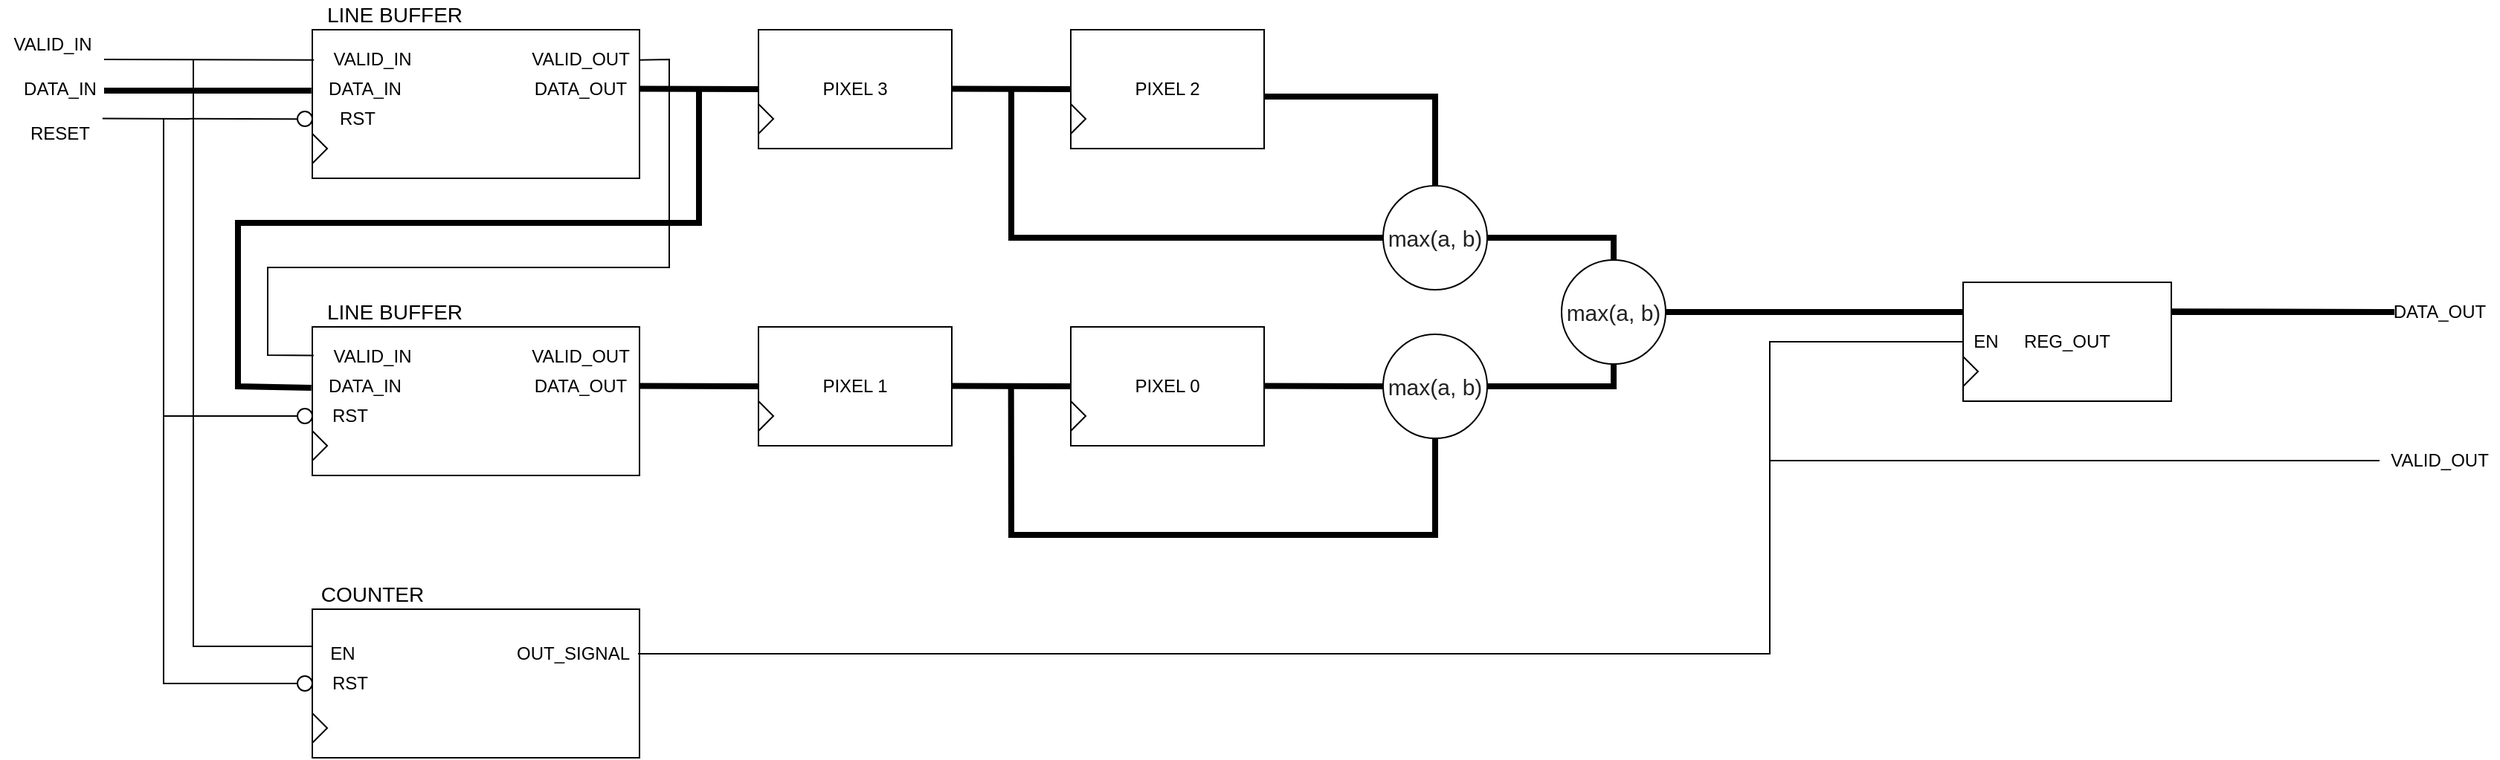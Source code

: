 <mxfile version="14.6.13" type="device"><diagram id="tn8cuHLNg6ce-VOb_U5Y" name="Page-1"><mxGraphModel dx="1240" dy="706" grid="1" gridSize="10" guides="1" tooltips="1" connect="1" arrows="1" fold="1" page="1" pageScale="1" pageWidth="1000000" pageHeight="1000000" math="0" shadow="0"><root><mxCell id="0"/><mxCell id="1" parent="0"/><mxCell id="Nfl19M5e9H6xGm5JectB-1" value="" style="rounded=0;whiteSpace=wrap;html=1;" vertex="1" parent="1"><mxGeometry x="560" y="330" width="220" height="100" as="geometry"/></mxCell><mxCell id="Nfl19M5e9H6xGm5JectB-2" value="&lt;font style=&quot;font-size: 14px&quot;&gt;LINE BUFFER&lt;/font&gt;" style="text;html=1;align=center;verticalAlign=middle;resizable=0;points=[];autosize=1;strokeColor=none;" vertex="1" parent="1"><mxGeometry x="560" y="310" width="110" height="20" as="geometry"/></mxCell><mxCell id="Nfl19M5e9H6xGm5JectB-3" value="VALID_IN" style="text;html=1;align=center;verticalAlign=middle;resizable=0;points=[];autosize=1;strokeColor=none;" vertex="1" parent="1"><mxGeometry x="565" y="340" width="70" height="20" as="geometry"/></mxCell><mxCell id="Nfl19M5e9H6xGm5JectB-4" value="DATA_IN" style="text;html=1;align=center;verticalAlign=middle;resizable=0;points=[];autosize=1;strokeColor=none;" vertex="1" parent="1"><mxGeometry x="565" y="360" width="60" height="20" as="geometry"/></mxCell><mxCell id="Nfl19M5e9H6xGm5JectB-5" value="" style="triangle;whiteSpace=wrap;html=1;" vertex="1" parent="1"><mxGeometry x="560" y="400" width="10" height="20" as="geometry"/></mxCell><mxCell id="Nfl19M5e9H6xGm5JectB-6" value="" style="endArrow=none;html=1;strokeWidth=4;entryX=-0.003;entryY=0.41;entryDx=0;entryDy=0;entryPerimeter=0;" edge="1" parent="1" target="Nfl19M5e9H6xGm5JectB-1"><mxGeometry width="50" height="50" relative="1" as="geometry"><mxPoint x="420" y="371.0" as="sourcePoint"/><mxPoint x="570" y="350" as="targetPoint"/></mxGeometry></mxCell><mxCell id="Nfl19M5e9H6xGm5JectB-7" value="" style="endArrow=none;html=1;strokeWidth=1;entryX=0.005;entryY=0.204;entryDx=0;entryDy=0;entryPerimeter=0;" edge="1" parent="1" target="Nfl19M5e9H6xGm5JectB-1"><mxGeometry width="50" height="50" relative="1" as="geometry"><mxPoint x="420" y="350" as="sourcePoint"/><mxPoint x="560" y="346" as="targetPoint"/></mxGeometry></mxCell><mxCell id="Nfl19M5e9H6xGm5JectB-8" value="DATA_OUT" style="text;html=1;align=center;verticalAlign=middle;resizable=0;points=[];autosize=1;strokeColor=none;" vertex="1" parent="1"><mxGeometry x="700" y="360" width="80" height="20" as="geometry"/></mxCell><mxCell id="Nfl19M5e9H6xGm5JectB-9" value="" style="endArrow=none;html=1;strokeWidth=4;" edge="1" parent="1"><mxGeometry width="50" height="50" relative="1" as="geometry"><mxPoint x="780" y="369.76" as="sourcePoint"/><mxPoint x="860" y="370" as="targetPoint"/></mxGeometry></mxCell><mxCell id="Nfl19M5e9H6xGm5JectB-10" value="" style="rounded=0;whiteSpace=wrap;html=1;" vertex="1" parent="1"><mxGeometry x="560" y="530" width="220" height="100" as="geometry"/></mxCell><mxCell id="Nfl19M5e9H6xGm5JectB-11" value="&lt;font style=&quot;font-size: 14px&quot;&gt;LINE BUFFER&lt;/font&gt;" style="text;html=1;align=center;verticalAlign=middle;resizable=0;points=[];autosize=1;strokeColor=none;" vertex="1" parent="1"><mxGeometry x="560" y="510" width="110" height="20" as="geometry"/></mxCell><mxCell id="Nfl19M5e9H6xGm5JectB-12" value="VALID_IN" style="text;html=1;align=center;verticalAlign=middle;resizable=0;points=[];autosize=1;strokeColor=none;" vertex="1" parent="1"><mxGeometry x="565" y="540" width="70" height="20" as="geometry"/></mxCell><mxCell id="Nfl19M5e9H6xGm5JectB-13" value="DATA_IN" style="text;html=1;align=center;verticalAlign=middle;resizable=0;points=[];autosize=1;strokeColor=none;" vertex="1" parent="1"><mxGeometry x="565" y="560" width="60" height="20" as="geometry"/></mxCell><mxCell id="Nfl19M5e9H6xGm5JectB-14" value="" style="triangle;whiteSpace=wrap;html=1;" vertex="1" parent="1"><mxGeometry x="560" y="600" width="10" height="20" as="geometry"/></mxCell><mxCell id="Nfl19M5e9H6xGm5JectB-15" value="DATA_OUT" style="text;html=1;align=center;verticalAlign=middle;resizable=0;points=[];autosize=1;strokeColor=none;" vertex="1" parent="1"><mxGeometry x="700" y="560" width="80" height="20" as="geometry"/></mxCell><mxCell id="Nfl19M5e9H6xGm5JectB-22" value="PIXEL 3" style="rounded=0;whiteSpace=wrap;html=1;" vertex="1" parent="1"><mxGeometry x="860" y="330" width="130" height="80" as="geometry"/></mxCell><mxCell id="Nfl19M5e9H6xGm5JectB-23" value="" style="endArrow=none;html=1;strokeWidth=4;" edge="1" parent="1"><mxGeometry width="50" height="50" relative="1" as="geometry"><mxPoint x="990" y="369.76" as="sourcePoint"/><mxPoint x="1070" y="370" as="targetPoint"/></mxGeometry></mxCell><mxCell id="Nfl19M5e9H6xGm5JectB-24" value="PIXEL 2" style="rounded=0;whiteSpace=wrap;html=1;" vertex="1" parent="1"><mxGeometry x="1070" y="330" width="130" height="80" as="geometry"/></mxCell><mxCell id="Nfl19M5e9H6xGm5JectB-27" value="" style="endArrow=none;html=1;strokeWidth=4;" edge="1" parent="1"><mxGeometry width="50" height="50" relative="1" as="geometry"><mxPoint x="780" y="569.76" as="sourcePoint"/><mxPoint x="860" y="570" as="targetPoint"/></mxGeometry></mxCell><mxCell id="Nfl19M5e9H6xGm5JectB-28" value="PIXEL 1" style="rounded=0;whiteSpace=wrap;html=1;" vertex="1" parent="1"><mxGeometry x="860" y="530" width="130" height="80" as="geometry"/></mxCell><mxCell id="Nfl19M5e9H6xGm5JectB-29" value="" style="endArrow=none;html=1;strokeWidth=4;" edge="1" parent="1"><mxGeometry width="50" height="50" relative="1" as="geometry"><mxPoint x="990" y="569.76" as="sourcePoint"/><mxPoint x="1070" y="570" as="targetPoint"/></mxGeometry></mxCell><mxCell id="Nfl19M5e9H6xGm5JectB-30" value="PIXEL 0" style="rounded=0;whiteSpace=wrap;html=1;" vertex="1" parent="1"><mxGeometry x="1070" y="530" width="130" height="80" as="geometry"/></mxCell><mxCell id="Nfl19M5e9H6xGm5JectB-31" value="" style="endArrow=none;html=1;strokeWidth=4;entryX=0;entryY=0.5;entryDx=0;entryDy=0;" edge="1" parent="1" target="Nfl19M5e9H6xGm5JectB-135"><mxGeometry width="50" height="50" relative="1" as="geometry"><mxPoint x="1200" y="569.76" as="sourcePoint"/><mxPoint x="1280" y="570" as="targetPoint"/></mxGeometry></mxCell><mxCell id="Nfl19M5e9H6xGm5JectB-39" value="&lt;span style=&quot;color: rgb(34 , 34 , 34) ; font-family: &amp;#34;google sans&amp;#34; , &amp;#34;arial&amp;#34; , sans-serif ; text-align: left ; background-color: rgb(255 , 255 , 255)&quot;&gt;&lt;font style=&quot;font-size: 15px&quot;&gt;max(a, b)&lt;/font&gt;&lt;/span&gt;" style="ellipse;whiteSpace=wrap;html=1;aspect=fixed;" vertex="1" parent="1"><mxGeometry x="1280" y="435" width="70" height="70" as="geometry"/></mxCell><mxCell id="Nfl19M5e9H6xGm5JectB-51" value="" style="endArrow=none;html=1;strokeWidth=4;exitX=-0.003;exitY=0.41;exitDx=0;exitDy=0;arcSize=0;exitPerimeter=0;" edge="1" parent="1" source="Nfl19M5e9H6xGm5JectB-10"><mxGeometry width="50" height="50" relative="1" as="geometry"><mxPoint x="510" y="550" as="sourcePoint"/><mxPoint x="820" y="370" as="targetPoint"/><Array as="points"><mxPoint x="510" y="570"/><mxPoint x="510" y="460"/><mxPoint x="820" y="460"/></Array></mxGeometry></mxCell><mxCell id="Nfl19M5e9H6xGm5JectB-56" value="" style="endArrow=none;html=1;strokeWidth=4;exitX=0;exitY=0.5;exitDx=0;exitDy=0;arcSize=0;" edge="1" parent="1" source="Nfl19M5e9H6xGm5JectB-39"><mxGeometry width="50" height="50" relative="1" as="geometry"><mxPoint x="1060" y="530" as="sourcePoint"/><mxPoint x="1030" y="370" as="targetPoint"/><Array as="points"><mxPoint x="1030" y="470"/></Array></mxGeometry></mxCell><mxCell id="Nfl19M5e9H6xGm5JectB-57" value="" style="endArrow=none;html=1;strokeWidth=4;exitX=0.5;exitY=0;exitDx=0;exitDy=0;arcSize=0;" edge="1" parent="1" source="Nfl19M5e9H6xGm5JectB-39"><mxGeometry width="50" height="50" relative="1" as="geometry"><mxPoint x="1159.66" y="435" as="sourcePoint"/><mxPoint x="1200" y="375" as="targetPoint"/><Array as="points"><mxPoint x="1315" y="375"/></Array></mxGeometry></mxCell><mxCell id="Nfl19M5e9H6xGm5JectB-59" value="" style="endArrow=none;html=1;strokeWidth=4;exitX=0.5;exitY=1;exitDx=0;exitDy=0;arcSize=0;" edge="1" parent="1" source="Nfl19M5e9H6xGm5JectB-135"><mxGeometry width="50" height="50" relative="1" as="geometry"><mxPoint x="1230" y="680" as="sourcePoint"/><mxPoint x="1029.83" y="570" as="targetPoint"/><Array as="points"><mxPoint x="1315" y="670"/><mxPoint x="1030" y="670"/></Array></mxGeometry></mxCell><mxCell id="Nfl19M5e9H6xGm5JectB-78" value="" style="endArrow=none;html=1;strokeWidth=4;exitX=1;exitY=0.5;exitDx=0;exitDy=0;" edge="1" parent="1" source="Nfl19M5e9H6xGm5JectB-138"><mxGeometry width="50" height="50" relative="1" as="geometry"><mxPoint x="1840.0" y="520" as="sourcePoint"/><mxPoint x="1960" y="520" as="targetPoint"/></mxGeometry></mxCell><mxCell id="Nfl19M5e9H6xGm5JectB-79" value="" style="triangle;whiteSpace=wrap;html=1;" vertex="1" parent="1"><mxGeometry x="860" y="380" width="10" height="20" as="geometry"/></mxCell><mxCell id="Nfl19M5e9H6xGm5JectB-80" value="" style="triangle;whiteSpace=wrap;html=1;" vertex="1" parent="1"><mxGeometry x="1070" y="380" width="10" height="20" as="geometry"/></mxCell><mxCell id="Nfl19M5e9H6xGm5JectB-83" value="" style="triangle;whiteSpace=wrap;html=1;" vertex="1" parent="1"><mxGeometry x="1070" y="580" width="10" height="20" as="geometry"/></mxCell><mxCell id="Nfl19M5e9H6xGm5JectB-84" value="" style="triangle;whiteSpace=wrap;html=1;" vertex="1" parent="1"><mxGeometry x="860" y="580" width="10" height="20" as="geometry"/></mxCell><mxCell id="Nfl19M5e9H6xGm5JectB-88" value="RST" style="text;html=1;align=center;verticalAlign=middle;resizable=0;points=[];autosize=1;strokeColor=none;" vertex="1" parent="1"><mxGeometry x="570" y="380" width="40" height="20" as="geometry"/></mxCell><mxCell id="Nfl19M5e9H6xGm5JectB-89" value="RST" style="text;html=1;align=center;verticalAlign=middle;resizable=0;points=[];autosize=1;strokeColor=none;" vertex="1" parent="1"><mxGeometry x="565" y="580" width="40" height="20" as="geometry"/></mxCell><mxCell id="Nfl19M5e9H6xGm5JectB-91" value="" style="ellipse;whiteSpace=wrap;html=1;aspect=fixed;" vertex="1" parent="1"><mxGeometry x="550" y="585" width="10" height="10" as="geometry"/></mxCell><mxCell id="Nfl19M5e9H6xGm5JectB-92" value="" style="ellipse;whiteSpace=wrap;html=1;aspect=fixed;" vertex="1" parent="1"><mxGeometry x="550" y="385" width="10" height="10" as="geometry"/></mxCell><mxCell id="Nfl19M5e9H6xGm5JectB-94" value="VALID_OUT" style="text;html=1;align=center;verticalAlign=middle;resizable=0;points=[];autosize=1;strokeColor=none;" vertex="1" parent="1"><mxGeometry x="700" y="340" width="80" height="20" as="geometry"/></mxCell><mxCell id="Nfl19M5e9H6xGm5JectB-95" value="VALID_OUT" style="text;html=1;align=center;verticalAlign=middle;resizable=0;points=[];autosize=1;strokeColor=none;" vertex="1" parent="1"><mxGeometry x="700" y="540" width="80" height="20" as="geometry"/></mxCell><mxCell id="Nfl19M5e9H6xGm5JectB-97" value="" style="endArrow=none;html=1;strokeWidth=1;entryX=1.004;entryY=0.521;entryDx=0;entryDy=0;entryPerimeter=0;exitX=0.004;exitY=0.192;exitDx=0;exitDy=0;exitPerimeter=0;arcSize=0;" edge="1" parent="1" source="Nfl19M5e9H6xGm5JectB-10" target="Nfl19M5e9H6xGm5JectB-94"><mxGeometry width="50" height="50" relative="1" as="geometry"><mxPoint x="630" y="470" as="sourcePoint"/><mxPoint x="680" y="420" as="targetPoint"/><Array as="points"><mxPoint x="530" y="549"/><mxPoint x="530" y="490"/><mxPoint x="800" y="490"/><mxPoint x="800" y="350"/></Array></mxGeometry></mxCell><mxCell id="Nfl19M5e9H6xGm5JectB-99" value="" style="endArrow=none;html=1;strokeWidth=1;entryX=0.005;entryY=0.204;entryDx=0;entryDy=0;entryPerimeter=0;" edge="1" parent="1"><mxGeometry width="50" height="50" relative="1" as="geometry"><mxPoint x="418.9" y="389.76" as="sourcePoint"/><mxPoint x="550" y="390.16" as="targetPoint"/></mxGeometry></mxCell><mxCell id="Nfl19M5e9H6xGm5JectB-100" value="" style="endArrow=none;html=1;strokeWidth=1;exitX=0;exitY=0.5;exitDx=0;exitDy=0;arcSize=0;" edge="1" parent="1" source="Nfl19M5e9H6xGm5JectB-91"><mxGeometry width="50" height="50" relative="1" as="geometry"><mxPoint x="470" y="550" as="sourcePoint"/><mxPoint x="460" y="390" as="targetPoint"/><Array as="points"><mxPoint x="460" y="590"/></Array></mxGeometry></mxCell><mxCell id="Nfl19M5e9H6xGm5JectB-102" value="VALID_IN" style="text;html=1;align=center;verticalAlign=middle;resizable=0;points=[];autosize=1;strokeColor=none;" vertex="1" parent="1"><mxGeometry x="350" y="330" width="70" height="20" as="geometry"/></mxCell><mxCell id="Nfl19M5e9H6xGm5JectB-103" value="DATA_IN" style="text;html=1;align=center;verticalAlign=middle;resizable=0;points=[];autosize=1;strokeColor=none;" vertex="1" parent="1"><mxGeometry x="360" y="360" width="60" height="20" as="geometry"/></mxCell><mxCell id="Nfl19M5e9H6xGm5JectB-104" value="RESET" style="text;html=1;align=center;verticalAlign=middle;resizable=0;points=[];autosize=1;strokeColor=none;" vertex="1" parent="1"><mxGeometry x="360" y="390" width="60" height="20" as="geometry"/></mxCell><mxCell id="Nfl19M5e9H6xGm5JectB-105" value="REG_OUT" style="rounded=0;whiteSpace=wrap;html=1;" vertex="1" parent="1"><mxGeometry x="1670" y="500" width="140" height="80" as="geometry"/></mxCell><mxCell id="Nfl19M5e9H6xGm5JectB-106" value="" style="triangle;whiteSpace=wrap;html=1;" vertex="1" parent="1"><mxGeometry x="1670" y="550" width="10" height="20" as="geometry"/></mxCell><mxCell id="Nfl19M5e9H6xGm5JectB-107" value="" style="rounded=0;whiteSpace=wrap;html=1;" vertex="1" parent="1"><mxGeometry x="560" y="720" width="220" height="100" as="geometry"/></mxCell><mxCell id="Nfl19M5e9H6xGm5JectB-108" value="" style="triangle;whiteSpace=wrap;html=1;" vertex="1" parent="1"><mxGeometry x="560" y="790" width="10" height="20" as="geometry"/></mxCell><mxCell id="Nfl19M5e9H6xGm5JectB-113" value="EN" style="text;html=1;align=center;verticalAlign=middle;resizable=0;points=[];autosize=1;strokeColor=none;" vertex="1" parent="1"><mxGeometry x="565" y="740" width="30" height="20" as="geometry"/></mxCell><mxCell id="Nfl19M5e9H6xGm5JectB-114" value="RST" style="text;html=1;align=center;verticalAlign=middle;resizable=0;points=[];autosize=1;strokeColor=none;" vertex="1" parent="1"><mxGeometry x="565" y="760" width="40" height="20" as="geometry"/></mxCell><mxCell id="Nfl19M5e9H6xGm5JectB-115" value="OUT_SIGNAL" style="text;html=1;align=center;verticalAlign=middle;resizable=0;points=[];autosize=1;strokeColor=none;" vertex="1" parent="1"><mxGeometry x="690" y="740" width="90" height="20" as="geometry"/></mxCell><mxCell id="Nfl19M5e9H6xGm5JectB-116" value="" style="ellipse;whiteSpace=wrap;html=1;aspect=fixed;" vertex="1" parent="1"><mxGeometry x="550" y="765" width="10" height="10" as="geometry"/></mxCell><mxCell id="Nfl19M5e9H6xGm5JectB-117" value="EN" style="text;html=1;align=center;verticalAlign=middle;resizable=0;points=[];autosize=1;strokeColor=none;" vertex="1" parent="1"><mxGeometry x="1670" y="530" width="30" height="20" as="geometry"/></mxCell><mxCell id="Nfl19M5e9H6xGm5JectB-118" value="" style="endArrow=none;html=1;strokeWidth=4;exitX=1;exitY=0.5;exitDx=0;exitDy=0;" edge="1" parent="1"><mxGeometry width="50" height="50" relative="1" as="geometry"><mxPoint x="1810" y="519.58" as="sourcePoint"/><mxPoint x="1950" y="520" as="targetPoint"/></mxGeometry></mxCell><mxCell id="Nfl19M5e9H6xGm5JectB-119" value="&lt;font style=&quot;font-size: 14px&quot;&gt;COUNTER&lt;/font&gt;" style="text;html=1;align=center;verticalAlign=middle;resizable=0;points=[];autosize=1;strokeColor=none;" vertex="1" parent="1"><mxGeometry x="560" y="700" width="80" height="20" as="geometry"/></mxCell><mxCell id="Nfl19M5e9H6xGm5JectB-120" value="" style="endArrow=none;html=1;strokeWidth=1;exitX=0;exitY=0.5;exitDx=0;exitDy=0;arcSize=0;" edge="1" parent="1" source="Nfl19M5e9H6xGm5JectB-116"><mxGeometry width="50" height="50" relative="1" as="geometry"><mxPoint x="550" y="1000" as="sourcePoint"/><mxPoint x="460" y="590" as="targetPoint"/><Array as="points"><mxPoint x="460" y="770"/></Array></mxGeometry></mxCell><mxCell id="Nfl19M5e9H6xGm5JectB-121" value="" style="endArrow=none;html=1;strokeWidth=1;exitX=0;exitY=0.25;exitDx=0;exitDy=0;arcSize=0;" edge="1" parent="1" source="Nfl19M5e9H6xGm5JectB-107"><mxGeometry width="50" height="50" relative="1" as="geometry"><mxPoint x="560" y="980" as="sourcePoint"/><mxPoint x="480" y="350" as="targetPoint"/><Array as="points"><mxPoint x="480" y="745"/></Array></mxGeometry></mxCell><mxCell id="Nfl19M5e9H6xGm5JectB-122" value="" style="endArrow=none;html=1;strokeWidth=1;exitX=0.989;exitY=0.5;exitDx=0;exitDy=0;exitPerimeter=0;entryX=0;entryY=0.5;entryDx=0;entryDy=0;arcSize=0;" edge="1" parent="1" source="Nfl19M5e9H6xGm5JectB-115" target="Nfl19M5e9H6xGm5JectB-105"><mxGeometry width="50" height="50" relative="1" as="geometry"><mxPoint x="970" y="950" as="sourcePoint"/><mxPoint x="1020" y="900" as="targetPoint"/><Array as="points"><mxPoint x="1540" y="750"/><mxPoint x="1540" y="540"/></Array></mxGeometry></mxCell><mxCell id="Nfl19M5e9H6xGm5JectB-123" value="" style="endArrow=none;html=1;strokeWidth=1;" edge="1" parent="1"><mxGeometry width="50" height="50" relative="1" as="geometry"><mxPoint x="1540" y="620" as="sourcePoint"/><mxPoint x="1950" y="620" as="targetPoint"/></mxGeometry></mxCell><mxCell id="Nfl19M5e9H6xGm5JectB-124" value="DATA_OUT" style="text;html=1;align=center;verticalAlign=middle;resizable=0;points=[];autosize=1;strokeColor=none;" vertex="1" parent="1"><mxGeometry x="1950" y="510" width="80" height="20" as="geometry"/></mxCell><mxCell id="Nfl19M5e9H6xGm5JectB-125" value="VALID_OUT" style="text;html=1;align=center;verticalAlign=middle;resizable=0;points=[];autosize=1;strokeColor=none;" vertex="1" parent="1"><mxGeometry x="1950" y="610" width="80" height="20" as="geometry"/></mxCell><mxCell id="Nfl19M5e9H6xGm5JectB-135" value="&lt;span style=&quot;color: rgb(34 , 34 , 34) ; font-family: &amp;#34;google sans&amp;#34; , &amp;#34;arial&amp;#34; , sans-serif ; text-align: left ; background-color: rgb(255 , 255 , 255)&quot;&gt;&lt;font style=&quot;font-size: 15px&quot;&gt;max(a, b)&lt;/font&gt;&lt;/span&gt;" style="ellipse;whiteSpace=wrap;html=1;aspect=fixed;" vertex="1" parent="1"><mxGeometry x="1280" y="535" width="70" height="70" as="geometry"/></mxCell><mxCell id="Nfl19M5e9H6xGm5JectB-138" value="&lt;span style=&quot;color: rgb(34 , 34 , 34) ; font-family: &amp;#34;google sans&amp;#34; , &amp;#34;arial&amp;#34; , sans-serif ; text-align: left ; background-color: rgb(255 , 255 , 255)&quot;&gt;&lt;font style=&quot;font-size: 15px&quot;&gt;max(a, b)&lt;/font&gt;&lt;/span&gt;" style="ellipse;whiteSpace=wrap;html=1;aspect=fixed;" vertex="1" parent="1"><mxGeometry x="1400" y="485" width="70" height="70" as="geometry"/></mxCell><mxCell id="Nfl19M5e9H6xGm5JectB-139" value="" style="endArrow=none;html=1;strokeWidth=4;exitX=0.5;exitY=0;exitDx=0;exitDy=0;entryX=1;entryY=0.5;entryDx=0;entryDy=0;arcSize=0;" edge="1" parent="1" source="Nfl19M5e9H6xGm5JectB-138" target="Nfl19M5e9H6xGm5JectB-39"><mxGeometry width="50" height="50" relative="1" as="geometry"><mxPoint x="1515" y="490.0" as="sourcePoint"/><mxPoint x="1400" y="430" as="targetPoint"/><Array as="points"><mxPoint x="1435" y="470"/></Array></mxGeometry></mxCell><mxCell id="Nfl19M5e9H6xGm5JectB-140" value="" style="endArrow=none;html=1;strokeWidth=4;exitX=0.5;exitY=1;exitDx=0;exitDy=0;entryX=1;entryY=0.5;entryDx=0;entryDy=0;arcSize=0;" edge="1" parent="1" source="Nfl19M5e9H6xGm5JectB-138" target="Nfl19M5e9H6xGm5JectB-135"><mxGeometry width="50" height="50" relative="1" as="geometry"><mxPoint x="1515" y="595.0" as="sourcePoint"/><mxPoint x="1350.0" y="575.0" as="targetPoint"/><Array as="points"><mxPoint x="1435" y="570"/></Array></mxGeometry></mxCell></root></mxGraphModel></diagram></mxfile>